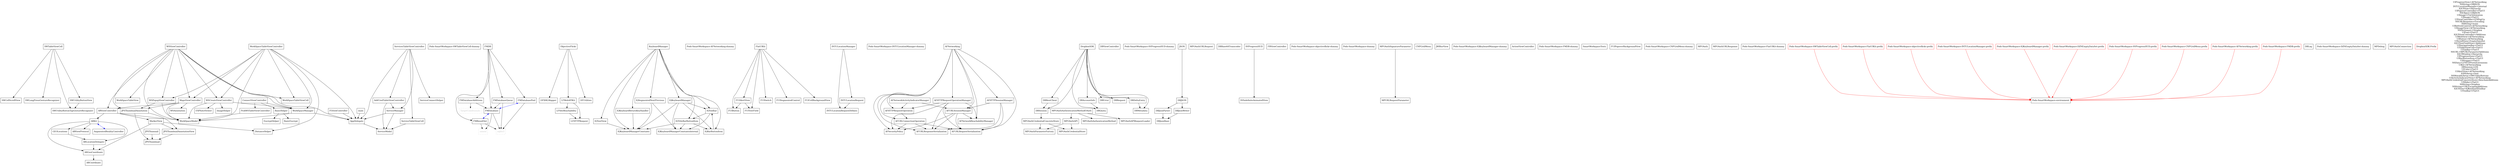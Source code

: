 digraph G {
	node [shape=box];
	"SWCellScrollView" -> {};
	"ARViewProtocol" -> {};
	"Pods-SmartWorkspace-SWTableViewCell-dummy" -> {};
	"JPSThumnail" -> "JPSThumbnail";
	"FMDB" -> "FMDatabaseAdditions";
	"FMDB" -> "FMDatabase";
	"FMDB" -> "FMDatabasePool";
	"FMDB" -> "FMDatabaseQueue";
	"FMDB" -> "FMResultSet";
	"LFSiteReachability" -> "LFHTTPRequest";
	"IQSegmentedNextPrevious" -> "IQKeyboardManagerConstants";
	"IQSegmentedNextPrevious" -> "IQKeyboardManagerConstantsInternal";
	"Pods-SmartWorkspace-AFNetworking-dummy" -> {};
	"KeyboardManager" -> "IQToolbar";
	"KeyboardManager" -> "IQKeyboardReturnKeyHandler";
	"KeyboardManager" -> "IQKeyboardManager";
	"KeyboardManager" -> "IQTitleBarButtonItem";
	"KeyboardManager" -> "IQKeyboardManagerConstants";
	"KeyboardManager" -> "IQTextView";
	"KeyboardManager" -> "IQSegmentedNextPrevious";
	"KeyboardManager" -> "IQBarButtonItem";
	"FUIAlertView" -> "FUIButton";
	"FUIAlertView" -> "FUITextField";
	"PickWSTableViewController" -> "WorkSpaceModel";
	"ObjectiveFlickr" -> "OFXMLMapper";
	"ObjectiveFlickr" -> "LFWebAPIKit";
	"ObjectiveFlickr" -> "OFUtilities";
	"INTULocationManager" -> "INTULocationRequestDefines";
	"INTULocationManager" -> "INTULocationRequest";
	"Pods-SmartWorkspace-INTULocationManager-dummy" -> {};
	"AddCredTableViewController" -> "ServiceManager";
	"AddCredTableViewController" -> "ServiceModel";
	"AFNetworking" -> "AFNetworkReachabilityManager";
	"AFNetworking" -> "AFURLResponseSerialization";
	"AFNetworking" -> "AFURLRequestSerialization";
	"AFNetworking" -> "AFSecurityPolicy";
	"AFNetworking" -> "AFHTTPRequestOperation";
	"AFNetworking" -> "AFURLSessionManager";
	"AFNetworking" -> "AFURLConnectionOperation";
	"AFNetworking" -> "AFHTTPSessionManager";
	"AFNetworking" -> "AFHTTPRequestOperationManager";
	"ARGeoCoordinate" -> "ARCoordinate";
	"main" -> "AppDelegate";
	"DBRestClient" -> "DBSession";
	"JPSThumbnailAnnotation" -> "JPSThumbnailAnnotationView";
	"JPSThumbnailAnnotation" -> "JPSThumbnail";
	"ARLocationDelegate" -> "ARGeoCoordinate";
	"FMDatabasePool" -> "sqlite3";
	"ServiceConnectHelper" -> {};
	"BasicEncrypt" -> {};
	"JPSThumbnailAnnotationView" -> "JPSThumbnail";
	"ServicesTableViewController" -> "ServiceManager";
	"ServicesTableViewController" -> "ServiceConnectHelper";
	"ServicesTableViewController" -> "AddCredTableViewController";
	"ServicesTableViewController" -> "ServiceTableViewCell";
	"ServicesTableViewController" -> "AppDelegate";
	"MapsViewController" -> "WorkSpaceModel";
	"MapsViewController" -> "ARViewController";
	"MapsViewController" -> "JPSThumbnailAnnotation";
	"MapsViewController" -> "WSAnnotation";
	"DBViewController" -> {};
	"Pods-SmartWorkspace-SVProgressHUD-dummy" -> {};
	"IQTextView" -> "IQKeyboardManagerConstants";
	"BasicHelper" -> "BasicEncrypt";
	"BasicHelper" -> "EncryptHelper";
	"MPOAuthAPI" -> "MPOAuthParameterFactory";
	"MPOAuthAPI" -> "MPOAuthCredentialStore";
	"IQToolbar" -> "IQTitleBarButtonItem";
	"IQToolbar" -> "IQKeyboardManagerConstantsInternal";
	"DBJsonParser" -> "DBJsonBase";
	"MPOAuthURLRequest" -> {};
	"ServiceManager" -> "ServiceModel";
	"ServiceManager" -> "AppDelegate";
	"AFURLConnectionOperation" -> "AFURLRequestSerialization";
	"AFURLConnectionOperation" -> "AFURLResponseSerialization";
	"AFURLConnectionOperation" -> "AFSecurityPolicy";
	"IQKeyboardManagerConstantsInternal" -> {};
	"WSCreateViewController" -> "WorkSpaceModel";
	"WSCreateViewController" -> "ImageHelper";
	"WSCreateViewController" -> "WorkSpaceManager";
	"WSCreateViewController" -> "EXPhotoViewer";
	"AFNetworkActivityIndicatorManager" -> "AFURLSessionManager";
	"AFNetworkActivityIndicatorManager" -> "AFHTTPRequestOperation";
	"AFURLSessionManager" -> "AFURLRequestSerialization";
	"AFURLSessionManager" -> "AFURLResponseSerialization";
	"AFURLSessionManager" -> "AFNetworkReachabilityManager";
	"AFURLSessionManager" -> "AFSecurityPolicy";
	"WSViewController" -> "JPSThumbnailAnnotation";
	"WSViewController" -> "WSPopupViewController";
	"WSViewController" -> "WorkSpaceModel";
	"WSViewController" -> "AppDelegate";
	"WSViewController" -> "WorkSpaceTableViewCell";
	"WSViewController" -> "ARViewController";
	"WSViewController" -> "WorkSpaceTableView";
	"WSViewController" -> "MapsViewController";
	"WSViewController" -> "WorkSpaceManager";
	"WSViewController" -> "WSCreateViewController";
	"FLViewController" -> "AppDelegate";
	"WorkSpaceModel" -> {};
	"MPOAuthCredentialStore" -> {};
	"DBQuota" -> {};
	"ARKit" -> "GEOLocations";
	"ARKit" -> "ARLocationDelegate";
	"ARKit" -> "ARViewProtocol";
	"ARKit" -> "ARGeoCoordinate";
	"DBError" -> {};
	"DBBase64Transcoder" -> {};
	"DistanceHelper" -> {};
	"WorkSpaceManager" -> "WorkSpaceModel";
	"WorkSpaceManager" -> "AppDelegate";
	"AFNetworkReachabilityManager" -> {};
	"WSPopupViewController" -> "WorkSpaceModel";
	"WSPopupViewController" -> "JPSThumbnailAnnotation";
	"FUIButton" -> {};
	"ServiceModel" -> {};
	"FMDatabaseAdditions" -> "FMDatabase";
	"FMDatabaseAdditions" -> "TargetConditionals";
	"IQKeyboardManagerConstants" -> {};
	"FUISwitch" -> {};
	"AppDelegate" -> "ServiceModel";
	"ImageHelper" -> {};
	"DBJsonWriter" -> "DBJsonBase";
	"SVIndefiniteAnimatedView" -> {};
	"GEOLocations" -> "ARLocationDelegate";
	"DBSession" -> "MPOAuthCredentialConcreteStore";
	"DBRequest" -> {};
	"FBViewController" -> {};
	"MPOAuthCredentialConcreteStore" -> "MPOAuthParameterFactory";
	"MPOAuthCredentialConcreteStore" -> "MPOAuthCredentialStore";
	"ARViewController" -> "WorkSpaceModel";
	"ARViewController" -> "MarkerView";
	"ARViewController" -> "ARKit";
	"Pods-SmartWorkspace-objectiveflickr-dummy" -> {};
	"DBMetadata" -> {};
	"FMDatabase" -> "sqlite3";
	"FMDatabase" -> "unistd";
	"Pods-SmartWorkspace-dummy" -> {};
	"MPURLRequestParameter" -> {};
	"AFSecurityPolicy" -> {};
	"AFHTTPRequestOperationManager" -> "AFURLResponseSerialization";
	"AFHTTPRequestOperationManager" -> "AFHTTPRequestOperation";
	"AFHTTPRequestOperationManager" -> "AFSecurityPolicy";
	"AFHTTPRequestOperationManager" -> "AFURLRequestSerialization";
	"AFHTTPRequestOperationManager" -> "AFNetworkReachabilityManager";
	"CNPGridMenu" -> {};
	"MPOAuthAuthenticationMethodOAuth" -> "MPOAuthAuthenticationMethod";
	"MPOAuthAuthenticationMethodOAuth" -> "MPOAuthAPIRequestLoader";
	"MPOAuthAuthenticationMethodOAuth" -> "MPOAuthAPI";
	"ConnectViewController" -> "WorkSpaceManager";
	"ConnectViewController" -> "BasicHelper";
	"ConnectViewController" -> "PickWSTableViewController";
	"WSAnnotation" -> {};
	"EXPhotoViewer" -> {};
	"JWBlurView" -> {};
	"ARCoordinate" -> {};
	"JSON" -> "DBJSON";
	"IQKeyboardManager" -> "IQKeyboardManagerConstants";
	"IQKeyboardManager" -> "IQKeyboardManagerConstantsInternal";
	"IQKeyboardManager" -> "IQToolbar";
	"IQKeyboardManager" -> "IQBarButtonItem";
	"AFURLRequestSerialization" -> {};
	"Pods-SmartWorkspace-IQKeyboardManager-dummy" -> {};
	"AFHTTPSessionManager" -> "AFURLRequestSerialization";
	"AFHTTPSessionManager" -> "AFURLResponseSerialization";
	"AFHTTPSessionManager" -> "AFURLSessionManager";
	"ActionViewController" -> {};
	"Pods-SmartWorkspace-FMDB-dummy" -> {};
	"MPOAuthParameterFactory" -> {};
	"DBDeltaEntry" -> "DBMetadata";
	"SWTableViewCell" -> "SWLongPressGestureRecognizer";
	"SWTableViewCell" -> "SWCellScrollView";
	"SWTableViewCell" -> "SWUtilityButtonTapGestureRecognizer";
	"SWTableViewCell" -> "SWUtilityButtonView";
	"WorkSpaceTableViewCell" -> {};
	"DBJsonBase" -> {};
	"SmartWorkspaceTests" -> {};
	"FUITextField" -> {};
	"FUIPopoverBackgroundView" -> {};
	"LFWebAPIKit" -> "LFSiteReachability";
	"LFWebAPIKit" -> "LFHTTPRequest";
	"Pods-SmartWorkspace-CNPGridMenu-dummy" -> {};
	"MarkerView" -> "ARGeoCoordinate";
	"MarkerView" -> "DistanceHelper";
	"MarkerView" -> "JPSThumbnailAnnotationView";
	"IQBarButtonItem" -> "IQToolbar";
	"MPOAuthAPIRequestLoader" -> {};
	"MPOAuth" -> {};
	"IQKeyboardReturnKeyHandler" -> "IQKeyboardManagerConstants";
	"MPOAuthURLResponse" -> {};
	"WorkSpaceTableView" -> {};
	"AFHTTPRequestOperation" -> "AFURLConnectionOperation";
	"FlatUIKit" -> "FUISegmentedControl";
	"FlatUIKit" -> "FUICellBackgroundView";
	"FlatUIKit" -> "FUITextField";
	"FlatUIKit" -> "FUIAlertView";
	"FlatUIKit" -> "FUISwitch";
	"FlatUIKit" -> "FUIButton";
	"ServiceTableViewCell" -> "ServiceModel";
	"Pods-SmartWorkspace-FlatUIKit-dummy" -> {};
	"INTULocationRequestDefines" -> {};
	"OFUtilities" -> {};
	"FMDatabaseQueue" -> "sqlite3";
	"FMDatabaseQueue" -> "FMDatabase";
	"INTULocationRequest" -> "INTULocationRequestDefines";
	"FUICellBackgroundView" -> {};
	"Pods-SmartWorkspace-environment" -> {};
	"SWUtilityButtonView" -> "SWUtilityButtonTapGestureRecognizer";
	"SVProgressHUD" -> "SVIndefiniteAnimatedView";
	"LFHTTPRequest" -> {};
	"DBLog" -> {};
	"FMResultSet" -> "sqlite3";
	"FMResultSet" -> "unistd";
	"DropboxSDK" -> "DBRestClient";
	"DropboxSDK" -> "DBSession";
	"DropboxSDK" -> "DBRequest";
	"DropboxSDK" -> "DBDeltaEntry";
	"DropboxSDK" -> "DBMetadata";
	"DropboxSDK" -> "DBQuota";
	"DropboxSDK" -> "DBError";
	"DropboxSDK" -> "DBAccountInfo";
	"MPOAuthSignatureParameter" -> "MPURLRequestParameter";
	"Pods-SmartWorkspace-DZNEmptyDataSet-dummy" -> {};
	"DBJSON" -> "DBJsonParser";
	"DBJSON" -> "DBJsonWriter";
	"SWUtilityButtonTapGestureRecognizer" -> {};
	"OFXMLMapper" -> {};
	"MPDebug" -> {};
	"FUISegmentedControl" -> {};
	"WorkSpaceTableViewController" -> "WSPopupViewController";
	"WorkSpaceTableViewController" -> "WorkSpaceModel";
	"WorkSpaceTableViewController" -> "AppDelegate";
	"WorkSpaceTableViewController" -> "WorkSpaceTableViewCell";
	"WorkSpaceTableViewController" -> "MapsViewController";
	"WorkSpaceTableViewController" -> "DistanceHelper";
	"WorkSpaceTableViewController" -> "WorkSpaceManager";
	"WorkSpaceTableViewController" -> "WSCreateViewController";
	"SWLongPressGestureRecognizer" -> {};
	"EncryptHelper" -> {};
	"AFURLResponseSerialization" -> {};
	"IQTitleBarButtonItem" -> "IQKeyboardManagerConstants";
	"IQTitleBarButtonItem" -> "IQKeyboardManagerConstantsInternal";
	"IQTitleBarButtonItem" -> "IQBarButtonItem";
	"JPSThumbnail" -> {};
	"MPOAuthAuthenticationMethod" -> {};
	"DBAccountInfo" -> "DBQuota";
	"MPOAuthConnection" -> {};
	
	"Pods-SmartWorkspace-SWTableViewCell-prefix" [color=red];
	"Pods-SmartWorkspace-SWTableViewCell-prefix" -> "Pods-SmartWorkspace-environment" [color=red];
	"Pods-SmartWorkspace-FlatUIKit-prefix" [color=red];
	"Pods-SmartWorkspace-FlatUIKit-prefix" -> "Pods-SmartWorkspace-environment" [color=red];
	"DropboxSDK-Prefix" [color=red];
	"Pods-SmartWorkspace-objectiveflickr-prefix" [color=red];
	"Pods-SmartWorkspace-objectiveflickr-prefix" -> "Pods-SmartWorkspace-environment" [color=red];
	"Pods-SmartWorkspace-INTULocationManager-prefix" [color=red];
	"Pods-SmartWorkspace-INTULocationManager-prefix" -> "Pods-SmartWorkspace-environment" [color=red];
	"Pods-SmartWorkspace-IQKeyboardManager-prefix" [color=red];
	"Pods-SmartWorkspace-IQKeyboardManager-prefix" -> "Pods-SmartWorkspace-environment" [color=red];
	"Pods-SmartWorkspace-DZNEmptyDataSet-prefix" [color=red];
	"Pods-SmartWorkspace-DZNEmptyDataSet-prefix" -> "Pods-SmartWorkspace-environment" [color=red];
	"Pods-SmartWorkspace-SVProgressHUD-prefix" [color=red];
	"Pods-SmartWorkspace-SVProgressHUD-prefix" -> "Pods-SmartWorkspace-environment" [color=red];
	"Pods-SmartWorkspace-CNPGridMenu-prefix" [color=red];
	"Pods-SmartWorkspace-CNPGridMenu-prefix" -> "Pods-SmartWorkspace-environment" [color=red];
	"Pods-SmartWorkspace-AFNetworking-prefix" [color=red];
	"Pods-SmartWorkspace-AFNetworking-prefix" -> "Pods-SmartWorkspace-environment" [color=red];
	"Pods-SmartWorkspace-FMDB-prefix" [color=red];
	"Pods-SmartWorkspace-FMDB-prefix" -> "Pods-SmartWorkspace-environment" [color=red];
	
	edge [color=blue, dir=both];
	"FMDatabase" -> "FMResultSet";
	"FMDatabasePool" -> "FMDatabase";
	"ARKit" -> "AugmentedRealityController";
	"sqlite3" [color=gray, style=dashed, fontcolor=gray]
	"unistd" [color=gray, style=dashed, fontcolor=gray]
	"TargetConditionals" [color=gray, style=dashed, fontcolor=gray]
	
	edge [color=black];
	node [shape=plaintext];
	"Categories" [label="UIProgressView+AFNetworking\nNSString+DBJSON\nINTULocationManager+Internal\nIQUIView+Hierarchy\nUIPopoverController+FlatUI\nNSObject+DBJSON\nUIImage+FixOrientation\nUIImage+FlatUI\nUIViewController+ENPopUp\nNSURLResponse+Encoding\nNSString+Icons\nUIRefreshControl+AFNetworking\nUIImageView+AFNetworking\nNSDictionary+Dropbox\nUIFont+FlatUI\nIQUIViewController+Additions\nUIWebView+AFNetworking\nUIButton+AFNetworking\nUIScrollView+EmptyDataSet\nIQUITextFieldView+Additions\nUINavigationBar+FlatUI\nUITableViewCell+FlatUI\nUITabBar+FlatUI\nNSURL+MPURLParameterAdditions\nIQUIWindow+Hierarchy\nUIProgressView+FlatUI\nUIBarButtonItem+FlatUI\nUIStepper+FlatUI\nNSData+LFHTTPFormExtensions\nUIKit+AFNetworking\nDBSession+iOS\nUIColor+FlatUI\nUIAlertView+AFNetworking\nIQNSArray+Sort\nNSMutableArray+SWUtilityButtons\nUIActivityIndicatorView+AFNetworking\nMPOAuthCredentialConcreteStore+KeychainAdditions\nUISlider+FlatUI\nNSString+Dropbox\nNSString+URLEscapingAdditions\nIQUIView+IQKeyboardToolbar\nUIToolbar+FlatUI"];
}

